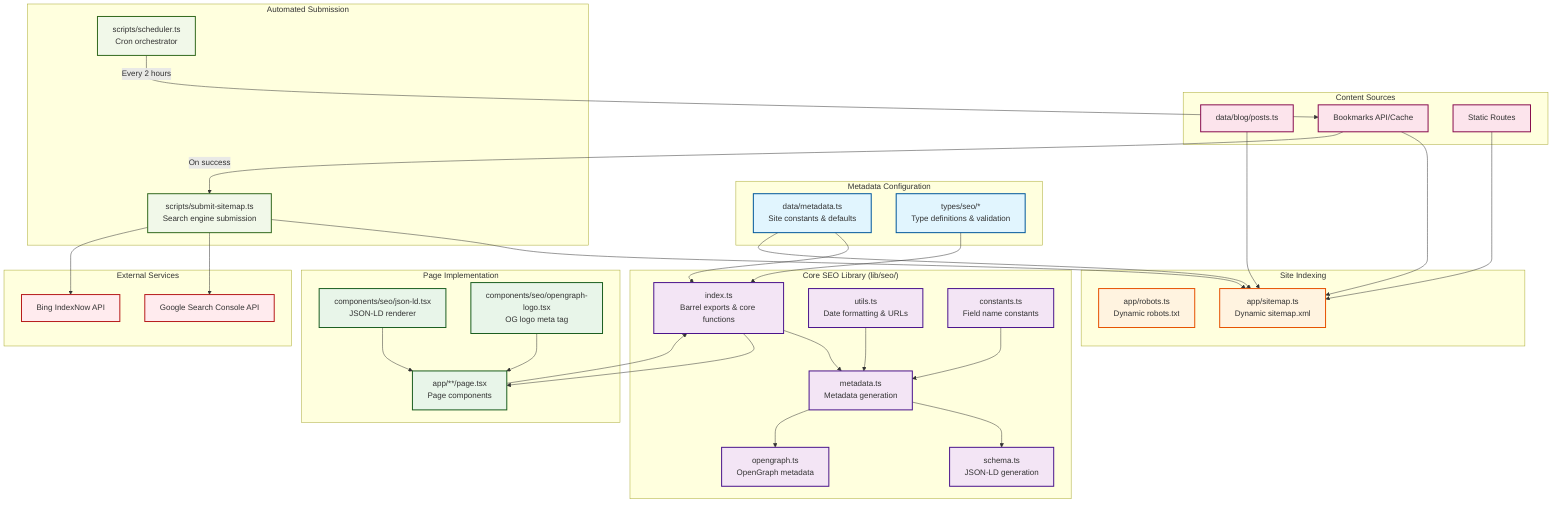 graph TB
    %% SEO Architecture Overview
    
    subgraph "Metadata Configuration"
        METADATA[data/metadata.ts<br/>Site constants & defaults]
        TYPES[types/seo/*<br/>Type definitions & validation]
    end
    
    subgraph "Core SEO Library (lib/seo/)"
        INDEX[index.ts<br/>Barrel exports & core functions]
        META[metadata.ts<br/>Metadata generation]
        SCHEMA[schema.ts<br/>JSON-LD generation]
        OG[opengraph.ts<br/>OpenGraph metadata]
        UTILS[utils.ts<br/>Date formatting & URLs]
        CONST[constants.ts<br/>Field name constants]
    end
    
    subgraph "Page Implementation"
        PAGES[app/**/page.tsx<br/>Page components]
        JSONLD[components/seo/json-ld.tsx<br/>JSON-LD renderer]
        OGLOGO[components/seo/opengraph-logo.tsx<br/>OG logo meta tag]
    end
    
    subgraph "Site Indexing"
        ROBOTS[app/robots.ts<br/>Dynamic robots.txt]
        SITEMAP[app/sitemap.ts<br/>Dynamic sitemap.xml]
    end
    
    subgraph "Content Sources"
        BLOG[data/blog/posts.ts]
        BOOKMARKS[Bookmarks API/Cache]
        STATIC[Static Routes]
    end
    
    subgraph "Automated Submission"
        SCHEDULER[scripts/scheduler.ts<br/>Cron orchestrator]
        SUBMIT[scripts/submit-sitemap.ts<br/>Search engine submission]
    end
    
    subgraph "External Services"
        GOOGLE[Google Search Console API]
        BING[Bing IndexNow API]
    end
    
    %% Data Flow - Metadata Generation
    METADATA --> INDEX
    TYPES --> INDEX
    INDEX --> META
    META --> SCHEMA
    META --> OG
    UTILS --> META
    CONST --> META
    PAGES --> INDEX
    INDEX --> PAGES
    JSONLD --> PAGES
    OGLOGO --> PAGES
    
    %% Data Flow - Sitemap Generation
    BLOG --> SITEMAP
    BOOKMARKS --> SITEMAP
    STATIC --> SITEMAP
    METADATA --> SITEMAP
    
    %% Data Flow - Submission
    SCHEDULER -->|Every 2 hours| BOOKMARKS
    BOOKMARKS -->|On success| SUBMIT
    SUBMIT --> SITEMAP
    SUBMIT --> GOOGLE
    SUBMIT --> BING
    
    %% Styling
    classDef config fill:#e1f5fe,stroke:#01579b,stroke-width:2px
    classDef lib fill:#f3e5f5,stroke:#4a148c,stroke-width:2px
    classDef page fill:#e8f5e9,stroke:#1b5e20,stroke-width:2px
    classDef index fill:#fff3e0,stroke:#e65100,stroke-width:2px
    classDef data fill:#fce4ec,stroke:#880e4f,stroke-width:2px
    classDef auto fill:#f1f8e9,stroke:#33691e,stroke-width:2px
    classDef external fill:#ffebee,stroke:#b71c1c,stroke-width:2px
    
    class METADATA,TYPES config
    class INDEX,META,SCHEMA,OG,UTILS,CONST lib
    class PAGES,JSONLD,OGLOGO page
    class ROBOTS,SITEMAP index
    class BLOG,BOOKMARKS,STATIC data
    class SCHEDULER,SUBMIT auto
    class GOOGLE,BING external